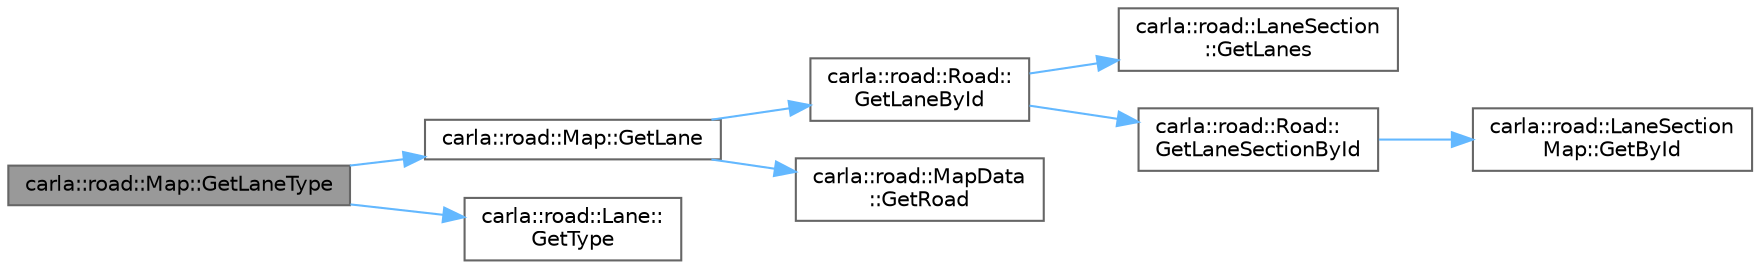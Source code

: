 digraph "carla::road::Map::GetLaneType"
{
 // INTERACTIVE_SVG=YES
 // LATEX_PDF_SIZE
  bgcolor="transparent";
  edge [fontname=Helvetica,fontsize=10,labelfontname=Helvetica,labelfontsize=10];
  node [fontname=Helvetica,fontsize=10,shape=box,height=0.2,width=0.4];
  rankdir="LR";
  Node1 [id="Node000001",label="carla::road::Map::GetLaneType",height=0.2,width=0.4,color="gray40", fillcolor="grey60", style="filled", fontcolor="black",tooltip=" "];
  Node1 -> Node2 [id="edge1_Node000001_Node000002",color="steelblue1",style="solid",tooltip=" "];
  Node2 [id="Node000002",label="carla::road::Map::GetLane",height=0.2,width=0.4,color="grey40", fillcolor="white", style="filled",URL="$d0/d34/classcarla_1_1road_1_1Map.html#af8814cb7eb14d0691d9c1e49f4ef88b1",tooltip="========================================================================"];
  Node2 -> Node3 [id="edge2_Node000002_Node000003",color="steelblue1",style="solid",tooltip=" "];
  Node3 [id="Node000003",label="carla::road::Road::\lGetLaneById",height=0.2,width=0.4,color="grey40", fillcolor="white", style="filled",URL="$dd/de6/classcarla_1_1road_1_1Road.html#a44cd205b140128adf1fc06f91f55409a",tooltip=" "];
  Node3 -> Node4 [id="edge3_Node000003_Node000004",color="steelblue1",style="solid",tooltip=" "];
  Node4 [id="Node000004",label="carla::road::LaneSection\l::GetLanes",height=0.2,width=0.4,color="grey40", fillcolor="white", style="filled",URL="$dd/d80/classcarla_1_1road_1_1LaneSection.html#afb698c17b4d62c0df02cf8dae16b8f50",tooltip=" "];
  Node3 -> Node5 [id="edge4_Node000003_Node000005",color="steelblue1",style="solid",tooltip=" "];
  Node5 [id="Node000005",label="carla::road::Road::\lGetLaneSectionById",height=0.2,width=0.4,color="grey40", fillcolor="white", style="filled",URL="$dd/de6/classcarla_1_1road_1_1Road.html#afc2ce3f2de8825413a827d46c62c197b",tooltip=" "];
  Node5 -> Node6 [id="edge5_Node000005_Node000006",color="steelblue1",style="solid",tooltip=" "];
  Node6 [id="Node000006",label="carla::road::LaneSection\lMap::GetById",height=0.2,width=0.4,color="grey40", fillcolor="white", style="filled",URL="$d9/dab/classcarla_1_1road_1_1LaneSectionMap.html#afd0eebe15809491819f1335b7c7157e9",tooltip=" "];
  Node2 -> Node7 [id="edge6_Node000002_Node000007",color="steelblue1",style="solid",tooltip=" "];
  Node7 [id="Node000007",label="carla::road::MapData\l::GetRoad",height=0.2,width=0.4,color="grey40", fillcolor="white", style="filled",URL="$da/d3b/classcarla_1_1road_1_1MapData.html#a7b4838408fa475389a01b2d451b662e7",tooltip=" "];
  Node1 -> Node8 [id="edge7_Node000001_Node000008",color="steelblue1",style="solid",tooltip=" "];
  Node8 [id="Node000008",label="carla::road::Lane::\lGetType",height=0.2,width=0.4,color="grey40", fillcolor="white", style="filled",URL="$df/d85/classcarla_1_1road_1_1Lane.html#a2e63094ab14fe9b4ce21e3e08f8d5d24",tooltip=" "];
}
